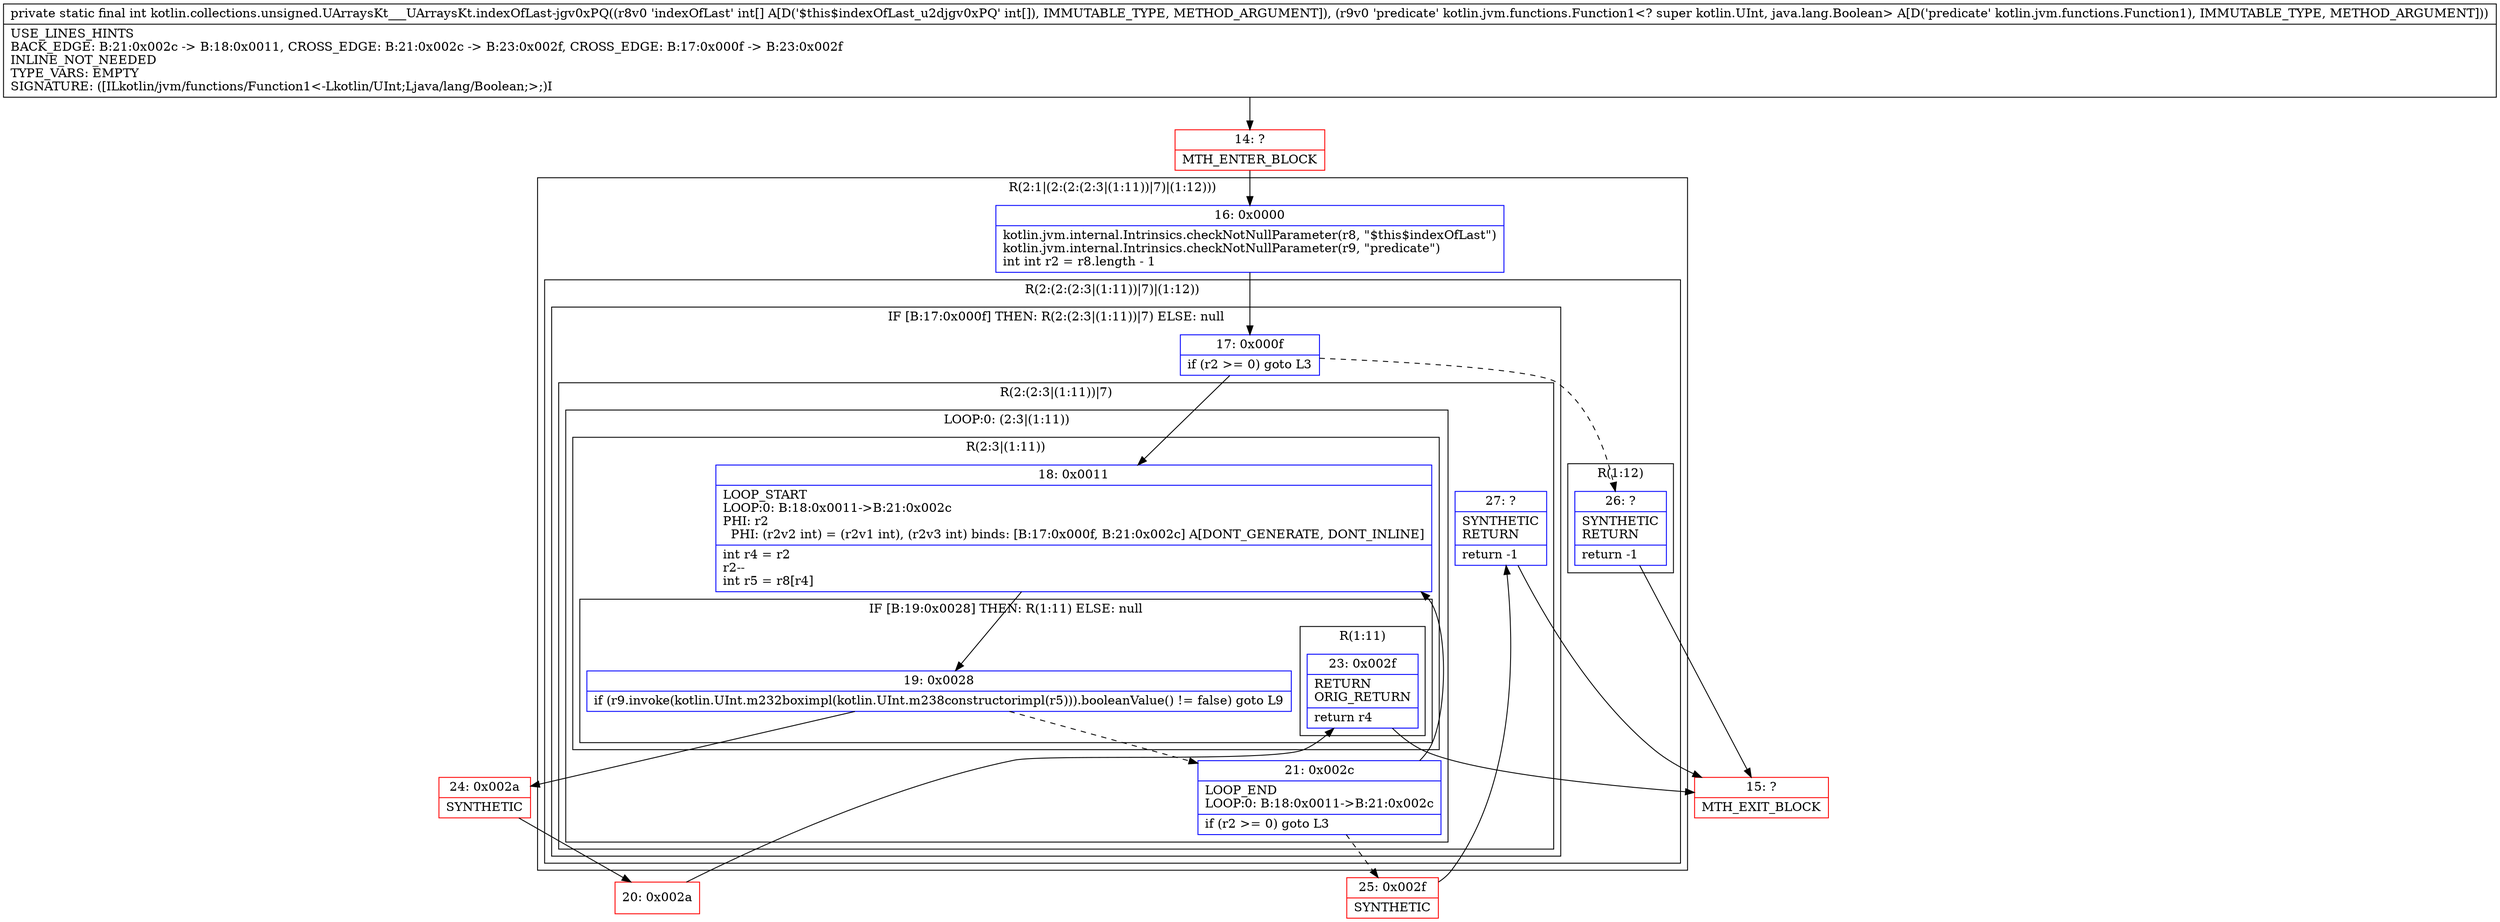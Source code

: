 digraph "CFG forkotlin.collections.unsigned.UArraysKt___UArraysKt.indexOfLast\-jgv0xPQ([ILkotlin\/jvm\/functions\/Function1;)I" {
subgraph cluster_Region_1329090485 {
label = "R(2:1|(2:(2:(2:3|(1:11))|7)|(1:12)))";
node [shape=record,color=blue];
Node_16 [shape=record,label="{16\:\ 0x0000|kotlin.jvm.internal.Intrinsics.checkNotNullParameter(r8, \"$this$indexOfLast\")\lkotlin.jvm.internal.Intrinsics.checkNotNullParameter(r9, \"predicate\")\lint int r2 = r8.length \- 1\l}"];
subgraph cluster_Region_1696728482 {
label = "R(2:(2:(2:3|(1:11))|7)|(1:12))";
node [shape=record,color=blue];
subgraph cluster_IfRegion_1767467391 {
label = "IF [B:17:0x000f] THEN: R(2:(2:3|(1:11))|7) ELSE: null";
node [shape=record,color=blue];
Node_17 [shape=record,label="{17\:\ 0x000f|if (r2 \>= 0) goto L3\l}"];
subgraph cluster_Region_1239475769 {
label = "R(2:(2:3|(1:11))|7)";
node [shape=record,color=blue];
subgraph cluster_LoopRegion_1955849968 {
label = "LOOP:0: (2:3|(1:11))";
node [shape=record,color=blue];
Node_21 [shape=record,label="{21\:\ 0x002c|LOOP_END\lLOOP:0: B:18:0x0011\-\>B:21:0x002c\l|if (r2 \>= 0) goto L3\l}"];
subgraph cluster_Region_1025425282 {
label = "R(2:3|(1:11))";
node [shape=record,color=blue];
Node_18 [shape=record,label="{18\:\ 0x0011|LOOP_START\lLOOP:0: B:18:0x0011\-\>B:21:0x002c\lPHI: r2 \l  PHI: (r2v2 int) = (r2v1 int), (r2v3 int) binds: [B:17:0x000f, B:21:0x002c] A[DONT_GENERATE, DONT_INLINE]\l|int r4 = r2\lr2\-\-\lint r5 = r8[r4]\l}"];
subgraph cluster_IfRegion_829491238 {
label = "IF [B:19:0x0028] THEN: R(1:11) ELSE: null";
node [shape=record,color=blue];
Node_19 [shape=record,label="{19\:\ 0x0028|if (r9.invoke(kotlin.UInt.m232boximpl(kotlin.UInt.m238constructorimpl(r5))).booleanValue() != false) goto L9\l}"];
subgraph cluster_Region_2044418608 {
label = "R(1:11)";
node [shape=record,color=blue];
Node_23 [shape=record,label="{23\:\ 0x002f|RETURN\lORIG_RETURN\l|return r4\l}"];
}
}
}
}
Node_27 [shape=record,label="{27\:\ ?|SYNTHETIC\lRETURN\l|return \-1\l}"];
}
}
subgraph cluster_Region_572172350 {
label = "R(1:12)";
node [shape=record,color=blue];
Node_26 [shape=record,label="{26\:\ ?|SYNTHETIC\lRETURN\l|return \-1\l}"];
}
}
}
Node_14 [shape=record,color=red,label="{14\:\ ?|MTH_ENTER_BLOCK\l}"];
Node_25 [shape=record,color=red,label="{25\:\ 0x002f|SYNTHETIC\l}"];
Node_15 [shape=record,color=red,label="{15\:\ ?|MTH_EXIT_BLOCK\l}"];
Node_24 [shape=record,color=red,label="{24\:\ 0x002a|SYNTHETIC\l}"];
Node_20 [shape=record,color=red,label="{20\:\ 0x002a}"];
MethodNode[shape=record,label="{private static final int kotlin.collections.unsigned.UArraysKt___UArraysKt.indexOfLast\-jgv0xPQ((r8v0 'indexOfLast' int[] A[D('$this$indexOfLast_u2djgv0xPQ' int[]), IMMUTABLE_TYPE, METHOD_ARGUMENT]), (r9v0 'predicate' kotlin.jvm.functions.Function1\<? super kotlin.UInt, java.lang.Boolean\> A[D('predicate' kotlin.jvm.functions.Function1), IMMUTABLE_TYPE, METHOD_ARGUMENT]))  | USE_LINES_HINTS\lBACK_EDGE: B:21:0x002c \-\> B:18:0x0011, CROSS_EDGE: B:21:0x002c \-\> B:23:0x002f, CROSS_EDGE: B:17:0x000f \-\> B:23:0x002f\lINLINE_NOT_NEEDED\lTYPE_VARS: EMPTY\lSIGNATURE: ([ILkotlin\/jvm\/functions\/Function1\<\-Lkotlin\/UInt;Ljava\/lang\/Boolean;\>;)I\l}"];
MethodNode -> Node_14;Node_16 -> Node_17;
Node_17 -> Node_18;
Node_17 -> Node_26[style=dashed];
Node_21 -> Node_18;
Node_21 -> Node_25[style=dashed];
Node_18 -> Node_19;
Node_19 -> Node_21[style=dashed];
Node_19 -> Node_24;
Node_23 -> Node_15;
Node_27 -> Node_15;
Node_26 -> Node_15;
Node_14 -> Node_16;
Node_25 -> Node_27;
Node_24 -> Node_20;
Node_20 -> Node_23;
}


